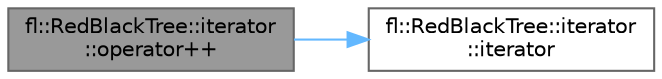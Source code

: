 digraph "fl::RedBlackTree::iterator::operator++"
{
 // INTERACTIVE_SVG=YES
 // LATEX_PDF_SIZE
  bgcolor="transparent";
  edge [fontname=Helvetica,fontsize=10,labelfontname=Helvetica,labelfontsize=10];
  node [fontname=Helvetica,fontsize=10,shape=box,height=0.2,width=0.4];
  rankdir="LR";
  Node1 [id="Node000001",label="fl::RedBlackTree::iterator\l::operator++",height=0.2,width=0.4,color="gray40", fillcolor="grey60", style="filled", fontcolor="black",tooltip=" "];
  Node1 -> Node2 [id="edge1_Node000001_Node000002",color="steelblue1",style="solid",tooltip=" "];
  Node2 [id="Node000002",label="fl::RedBlackTree::iterator\l::iterator",height=0.2,width=0.4,color="grey40", fillcolor="white", style="filled",URL="$de/d4c/classfl_1_1_red_black_tree_1_1iterator_ad9aa0ea9c6a777332e1405a3c70fbf3e.html#ad9aa0ea9c6a777332e1405a3c70fbf3e",tooltip=" "];
}
